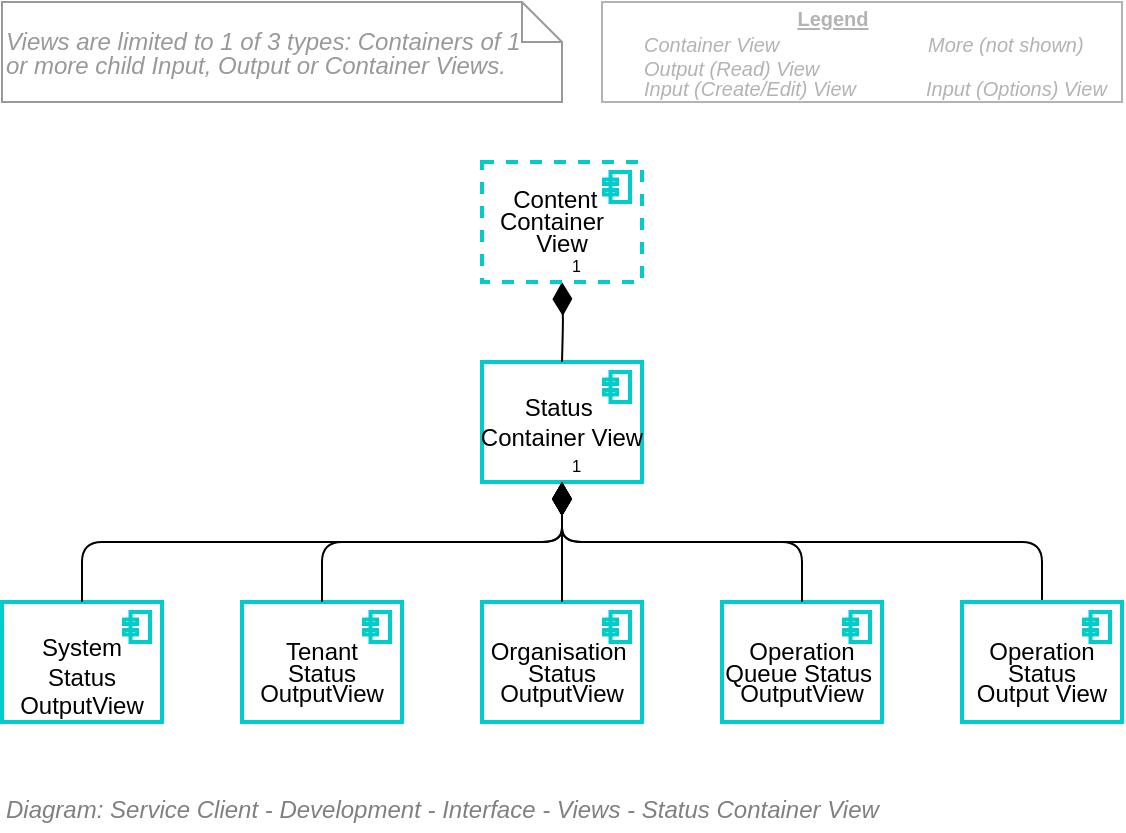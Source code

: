 <mxfile version="20.2.4" type="google"><diagram id="BW8dmv1RI9M9Gy8yXF0S" name="Page-1"><mxGraphModel grid="1" page="1" gridSize="10" guides="1" tooltips="1" connect="1" arrows="1" fold="1" pageScale="1" pageWidth="827" pageHeight="1169" math="0" shadow="0"><root><mxCell id="0"/><mxCell id="1" parent="0"/><mxCell id="lXo-IoyVOnELLtJdIGhC-57" value="&lt;p style=&quot;line-height: 90%&quot;&gt;&lt;span style=&quot;font-size: 12px&quot;&gt;&lt;br&gt;Organisation&amp;nbsp;&lt;br style=&quot;font-size: 12px&quot;&gt;Status&lt;br style=&quot;font-size: 12px&quot;&gt;&lt;/span&gt;&lt;span style=&quot;font-size: 12px&quot;&gt;Output&lt;/span&gt;&lt;span style=&quot;font-size: 12px&quot;&gt;View&lt;br style=&quot;font-size: 12px&quot;&gt;&lt;/span&gt;&lt;/p&gt;" style="html=1;outlineConnect=0;whiteSpace=wrap;fillColor=none;strokeColor=#00CCCC;shape=mxgraph.archimate3.application;appType=comp;archiType=square;fontSize=12;strokeWidth=2;" vertex="1" parent="1"><mxGeometry x="360" y="480" width="80" height="60" as="geometry"/></mxCell><mxCell id="lXo-IoyVOnELLtJdIGhC-58" value="&lt;span style=&quot;font-size: 12px;&quot;&gt;Status&amp;nbsp;&lt;br style=&quot;font-size: 12px;&quot;&gt;&lt;/span&gt;&lt;span style=&quot;font-size: 12px;&quot;&gt;Container&amp;nbsp;&lt;/span&gt;&lt;span style=&quot;font-size: 12px;&quot;&gt;View&lt;br style=&quot;font-size: 12px;&quot;&gt;&lt;/span&gt;" style="html=1;outlineConnect=0;whiteSpace=wrap;fillColor=none;strokeColor=#00CCCC;shape=mxgraph.archimate3.application;appType=comp;archiType=square;fontSize=12;verticalAlign=middle;container=1;collapsible=0;strokeWidth=2;" vertex="1" parent="1"><mxGeometry x="360" y="360" width="80" height="60" as="geometry"/></mxCell><mxCell id="lXo-IoyVOnELLtJdIGhC-59" value="&lt;span style=&quot;font-size: 12px ; line-height: 90%&quot;&gt;&lt;br&gt;System&lt;br style=&quot;font-size: 12px&quot;&gt;Status&lt;br style=&quot;font-size: 12px&quot;&gt;OutputView&lt;br style=&quot;font-size: 12px&quot;&gt;&lt;/span&gt;" style="html=1;outlineConnect=0;whiteSpace=wrap;fillColor=none;strokeColor=#00CCCC;shape=mxgraph.archimate3.application;appType=comp;archiType=square;fontSize=12;strokeWidth=2;verticalAlign=middle;" vertex="1" parent="1"><mxGeometry x="120" y="480" width="80" height="60" as="geometry"/></mxCell><mxCell id="lXo-IoyVOnELLtJdIGhC-60" value="1" style="endArrow=none;html=1;endSize=12;startArrow=diamondThin;startSize=14;startFill=1;edgeStyle=orthogonalEdgeStyle;align=left;verticalAlign=bottom;fontSize=8;exitX=0.5;exitY=1;exitDx=0;exitDy=0;exitPerimeter=0;entryX=0.5;entryY=0;entryDx=0;entryDy=0;entryPerimeter=0;endFill=0;" edge="1" parent="1" source="lXo-IoyVOnELLtJdIGhC-58" target="lXo-IoyVOnELLtJdIGhC-59"><mxGeometry x="-1" y="3" relative="1" as="geometry"><mxPoint x="250" y="540" as="sourcePoint"/><mxPoint x="410" y="540" as="targetPoint"/><Array as="points"><mxPoint x="400" y="450"/><mxPoint x="160" y="450"/></Array></mxGeometry></mxCell><mxCell id="lXo-IoyVOnELLtJdIGhC-61" value="&lt;p style=&quot;line-height: 90%&quot;&gt;&lt;span style=&quot;font-size: 12px&quot;&gt;&lt;br&gt;Tenant &lt;br style=&quot;font-size: 12px&quot;&gt;Status&lt;br style=&quot;font-size: 12px&quot;&gt;&lt;/span&gt;&lt;span style=&quot;font-size: 12px&quot;&gt;Output&lt;/span&gt;&lt;span style=&quot;font-size: 12px&quot;&gt;View&lt;br style=&quot;font-size: 12px&quot;&gt;&lt;/span&gt;&lt;/p&gt;" style="html=1;outlineConnect=0;whiteSpace=wrap;fillColor=none;strokeColor=#00CCCC;shape=mxgraph.archimate3.application;appType=comp;archiType=square;fontSize=12;strokeWidth=2;" vertex="1" parent="1"><mxGeometry x="240" y="480" width="80" height="60" as="geometry"/></mxCell><mxCell id="lXo-IoyVOnELLtJdIGhC-62" value="1" style="endArrow=none;html=1;endSize=12;startArrow=diamondThin;startSize=14;startFill=1;edgeStyle=orthogonalEdgeStyle;align=left;verticalAlign=bottom;fontSize=8;exitX=0.5;exitY=1;exitDx=0;exitDy=0;exitPerimeter=0;entryX=0.5;entryY=0;entryDx=0;entryDy=0;entryPerimeter=0;endFill=0;" edge="1" parent="1" source="lXo-IoyVOnELLtJdIGhC-58" target="lXo-IoyVOnELLtJdIGhC-61"><mxGeometry x="-1" y="3" relative="1" as="geometry"><mxPoint x="360" y="500" as="sourcePoint"/><mxPoint x="520" y="500" as="targetPoint"/><Array as="points"><mxPoint x="400" y="450"/><mxPoint x="280" y="450"/></Array></mxGeometry></mxCell><mxCell id="lXo-IoyVOnELLtJdIGhC-63" value="&lt;p style=&quot;line-height: 90%&quot;&gt;&lt;span style=&quot;font-size: 12px&quot;&gt;&lt;br&gt;Operation &lt;br style=&quot;font-size: 12px&quot;&gt;Queue Status&amp;nbsp;&lt;br style=&quot;font-size: 12px&quot;&gt;&lt;/span&gt;&lt;span style=&quot;font-size: 12px&quot;&gt;Output&lt;/span&gt;&lt;span style=&quot;font-size: 12px&quot;&gt;View&lt;br style=&quot;font-size: 12px&quot;&gt;&lt;/span&gt;&lt;/p&gt;" style="html=1;outlineConnect=0;whiteSpace=wrap;fillColor=none;strokeColor=#00CCCC;shape=mxgraph.archimate3.application;appType=comp;archiType=square;fontSize=12;strokeWidth=2;" vertex="1" parent="1"><mxGeometry x="480" y="480" width="80" height="60" as="geometry"/></mxCell><mxCell id="lXo-IoyVOnELLtJdIGhC-64" value="1" style="endArrow=none;html=1;endSize=12;startArrow=diamondThin;startSize=14;startFill=1;edgeStyle=orthogonalEdgeStyle;align=left;verticalAlign=bottom;fontSize=8;exitX=0.5;exitY=1;exitDx=0;exitDy=0;exitPerimeter=0;entryX=0.5;entryY=0;entryDx=0;entryDy=0;entryPerimeter=0;endFill=0;" edge="1" parent="1" source="lXo-IoyVOnELLtJdIGhC-58" target="lXo-IoyVOnELLtJdIGhC-63"><mxGeometry x="-1" y="3" relative="1" as="geometry"><mxPoint x="315" y="450" as="sourcePoint"/><mxPoint x="260" y="490" as="targetPoint"/><Array as="points"><mxPoint x="400" y="450"/><mxPoint x="520" y="450"/></Array></mxGeometry></mxCell><mxCell id="lXo-IoyVOnELLtJdIGhC-65" value="1" style="endArrow=none;html=1;endSize=12;startArrow=diamondThin;startSize=14;startFill=1;edgeStyle=orthogonalEdgeStyle;align=left;verticalAlign=bottom;fontSize=8;exitX=0.5;exitY=1;exitDx=0;exitDy=0;exitPerimeter=0;entryX=0.5;entryY=0;entryDx=0;entryDy=0;entryPerimeter=0;endFill=0;" edge="1" parent="1" source="lXo-IoyVOnELLtJdIGhC-58" target="lXo-IoyVOnELLtJdIGhC-67"><mxGeometry x="-1" y="3" relative="1" as="geometry"><mxPoint x="450" y="600" as="sourcePoint"/><mxPoint x="610" y="600" as="targetPoint"/><Array as="points"><mxPoint x="400" y="450"/><mxPoint x="640" y="450"/></Array></mxGeometry></mxCell><mxCell id="lXo-IoyVOnELLtJdIGhC-66" value="1" style="endArrow=none;html=1;endSize=12;startArrow=diamondThin;startSize=14;startFill=1;edgeStyle=orthogonalEdgeStyle;align=left;verticalAlign=bottom;fontSize=8;exitX=0.5;exitY=1;exitDx=0;exitDy=0;exitPerimeter=0;entryX=0.5;entryY=0;entryDx=0;entryDy=0;entryPerimeter=0;endFill=0;" edge="1" parent="1" target="lXo-IoyVOnELLtJdIGhC-58"><mxGeometry x="-1" y="3" relative="1" as="geometry"><mxPoint x="400" y="320" as="sourcePoint"/><mxPoint x="229.862" y="450" as="targetPoint"/><Array as="points"/></mxGeometry></mxCell><mxCell id="lXo-IoyVOnELLtJdIGhC-67" value="&lt;p style=&quot;line-height: 90%&quot;&gt;&lt;span style=&quot;font-size: 12px&quot;&gt;&lt;br&gt;Operation &lt;br style=&quot;font-size: 12px&quot;&gt;Status&lt;br style=&quot;font-size: 12px&quot;&gt;&lt;/span&gt;&lt;span style=&quot;font-size: 12px&quot;&gt;Output&amp;nbsp;&lt;/span&gt;&lt;span style=&quot;font-size: 12px&quot;&gt;View&lt;br style=&quot;font-size: 12px&quot;&gt;&lt;/span&gt;&lt;/p&gt;" style="html=1;outlineConnect=0;whiteSpace=wrap;fillColor=none;strokeColor=#00CCCC;shape=mxgraph.archimate3.application;appType=comp;archiType=square;fontSize=12;strokeWidth=2;verticalAlign=middle;" vertex="1" parent="1"><mxGeometry x="600" y="480" width="80" height="60" as="geometry"/></mxCell><mxCell id="lXo-IoyVOnELLtJdIGhC-68" value="" style="shape=image;html=1;verticalAlign=top;verticalLabelPosition=bottom;labelBackgroundColor=#ffffff;imageAspect=0;aspect=fixed;image=https://cdn1.iconfinder.com/data/icons/essential-pack-3/24/82.output-128.png;strokeColor=#00CCCC;strokeWidth=2;fillColor=none;fontSize=12;align=left;" vertex="1" parent="1"><mxGeometry x="120" y="480" width="20" height="20" as="geometry"/></mxCell><mxCell id="lXo-IoyVOnELLtJdIGhC-69" value="" style="shape=image;html=1;verticalAlign=top;verticalLabelPosition=bottom;labelBackgroundColor=#ffffff;imageAspect=0;aspect=fixed;image=https://cdn1.iconfinder.com/data/icons/essential-pack-3/24/82.output-128.png;strokeColor=#00CCCC;strokeWidth=2;fillColor=none;fontSize=12;align=left;" vertex="1" parent="1"><mxGeometry x="240" y="480" width="20" height="20" as="geometry"/></mxCell><mxCell id="lXo-IoyVOnELLtJdIGhC-70" value="" style="shape=image;html=1;verticalAlign=top;verticalLabelPosition=bottom;labelBackgroundColor=#ffffff;imageAspect=0;aspect=fixed;image=https://cdn1.iconfinder.com/data/icons/essential-pack-3/24/82.output-128.png;strokeColor=#00CCCC;strokeWidth=2;fillColor=none;fontSize=12;align=left;" vertex="1" parent="1"><mxGeometry x="360" y="480" width="20" height="20" as="geometry"/></mxCell><mxCell id="lXo-IoyVOnELLtJdIGhC-71" value="1" style="endArrow=none;html=1;endSize=12;startArrow=diamondThin;startSize=14;startFill=1;edgeStyle=orthogonalEdgeStyle;align=left;verticalAlign=bottom;fontSize=8;exitX=0.5;exitY=1;exitDx=0;exitDy=0;exitPerimeter=0;entryX=0.5;entryY=0;entryDx=0;entryDy=0;entryPerimeter=0;endFill=0;" edge="1" parent="1" source="lXo-IoyVOnELLtJdIGhC-58" target="lXo-IoyVOnELLtJdIGhC-57"><mxGeometry x="-1" y="3" relative="1" as="geometry"><mxPoint x="410" y="430" as="sourcePoint"/><mxPoint x="530" y="490" as="targetPoint"/><Array as="points"><mxPoint x="400" y="440"/><mxPoint x="400" y="440"/></Array></mxGeometry></mxCell><mxCell id="lXo-IoyVOnELLtJdIGhC-72" value="&lt;p style=&quot;line-height: 90% ; font-size: 12px&quot;&gt;&lt;span style=&quot;font-size: 12px&quot;&gt;Content&amp;nbsp;&amp;nbsp;&lt;br style=&quot;font-size: 12px&quot;&gt;&lt;/span&gt;&lt;span style=&quot;font-size: 12px&quot;&gt;Container&amp;nbsp; &amp;nbsp;&lt;br style=&quot;font-size: 12px&quot;&gt;&lt;/span&gt;&lt;span style=&quot;font-size: 12px&quot;&gt;View&lt;br style=&quot;font-size: 12px&quot;&gt;&lt;/span&gt;&lt;/p&gt;" style="html=1;outlineConnect=0;whiteSpace=wrap;fillColor=none;strokeColor=#00CCCC;shape=mxgraph.archimate3.application;appType=comp;archiType=square;fontSize=12;verticalAlign=middle;container=1;collapsible=0;strokeWidth=2;dashed=1;" vertex="1" parent="1"><mxGeometry x="360" y="260" width="80" height="60" as="geometry"/></mxCell><mxCell id="lXo-IoyVOnELLtJdIGhC-73" value="" style="shape=image;html=1;verticalAlign=top;verticalLabelPosition=bottom;labelBackgroundColor=#ffffff;imageAspect=0;aspect=fixed;image=https://cdn1.iconfinder.com/data/icons/material-core/18/check-box-outline-blank-128.png;strokeColor=#00CCCC;strokeWidth=2;fillColor=none;fontSize=12;align=left;" vertex="1" parent="lXo-IoyVOnELLtJdIGhC-72"><mxGeometry width="20" height="20" as="geometry"/></mxCell><mxCell id="lXo-IoyVOnELLtJdIGhC-74" value="" style="shape=image;html=1;verticalAlign=top;verticalLabelPosition=bottom;labelBackgroundColor=#ffffff;imageAspect=0;aspect=fixed;image=https://cdn2.iconfinder.com/data/icons/font-awesome/1792/ellipsis-h-128.png;strokeColor=#000000;strokeWidth=3;fillColor=#99FFFF;fontSize=12;fontColor=#000000;opacity=30;align=left;" vertex="1" parent="lXo-IoyVOnELLtJdIGhC-72"><mxGeometry y="40" width="20" height="20" as="geometry"/></mxCell><mxCell id="lXo-IoyVOnELLtJdIGhC-75" value="" style="rounded=0;whiteSpace=wrap;html=1;fontSize=10;align=left;container=1;collapsible=0;fontColor=#B3B3B3;strokeColor=#B3B3B3;" vertex="1" parent="1"><mxGeometry x="420" y="180" width="260" height="50" as="geometry"/></mxCell><mxCell id="lXo-IoyVOnELLtJdIGhC-76" value="Container View" style="text;html=1;strokeColor=none;fillColor=none;align=left;verticalAlign=middle;whiteSpace=wrap;rounded=0;fontSize=10;fontStyle=2;fontColor=#B3B3B3;" vertex="1" parent="lXo-IoyVOnELLtJdIGhC-75"><mxGeometry x="18.811" y="16.667" width="111.189" height="8.333" as="geometry"/></mxCell><mxCell id="lXo-IoyVOnELLtJdIGhC-77" value="Output (Read) View" style="text;html=1;strokeColor=none;fillColor=none;align=left;verticalAlign=middle;whiteSpace=wrap;rounded=0;fontSize=10;fontStyle=2;fontColor=#B3B3B3;" vertex="1" parent="lXo-IoyVOnELLtJdIGhC-75"><mxGeometry x="18.806" y="30.0" width="111.194" height="6.33" as="geometry"/></mxCell><mxCell id="lXo-IoyVOnELLtJdIGhC-78" value="Input (Create/Edit) View" style="text;html=1;strokeColor=none;fillColor=none;align=left;verticalAlign=middle;whiteSpace=wrap;rounded=0;fontSize=10;fontStyle=2;fontColor=#B3B3B3;" vertex="1" parent="lXo-IoyVOnELLtJdIGhC-75"><mxGeometry x="18.811" y="39.333" width="111.189" height="8.333" as="geometry"/></mxCell><mxCell id="lXo-IoyVOnELLtJdIGhC-79" value="Legend" style="text;html=1;strokeColor=none;fillColor=none;align=center;verticalAlign=middle;whiteSpace=wrap;rounded=0;fontSize=10;fontStyle=5;fontColor=#B3B3B3;" vertex="1" parent="lXo-IoyVOnELLtJdIGhC-75"><mxGeometry x="28.805" width="172.828" height="16.667" as="geometry"/></mxCell><mxCell id="lXo-IoyVOnELLtJdIGhC-80" value="" style="shape=image;html=1;verticalAlign=top;verticalLabelPosition=bottom;labelBackgroundColor=#ffffff;imageAspect=0;aspect=fixed;image=https://cdn1.iconfinder.com/data/icons/material-core/18/check-box-outline-blank-128.png;strokeColor=#00CCCC;strokeWidth=2;fillColor=none;fontSize=12;align=left;" vertex="1" parent="lXo-IoyVOnELLtJdIGhC-75"><mxGeometry x="3.498" y="15.83" width="10.0" height="10.0" as="geometry"/></mxCell><mxCell id="lXo-IoyVOnELLtJdIGhC-81" value="" style="shape=image;html=1;verticalAlign=top;verticalLabelPosition=bottom;labelBackgroundColor=#ffffff;imageAspect=0;aspect=fixed;image=https://cdn3.iconfinder.com/data/icons/arrow-and-interface-4/28/input-2-128.png;strokeColor=#00CCCC;strokeWidth=2;fillColor=none;fontSize=12;align=left;" vertex="1" parent="lXo-IoyVOnELLtJdIGhC-75"><mxGeometry x="3.498" y="39.33" width="10.0" height="10.0" as="geometry"/></mxCell><mxCell id="lXo-IoyVOnELLtJdIGhC-82" value="" style="shape=image;html=1;verticalAlign=top;verticalLabelPosition=bottom;labelBackgroundColor=#ffffff;imageAspect=0;aspect=fixed;image=https://cdn1.iconfinder.com/data/icons/essential-pack-3/24/82.output-128.png;strokeColor=#00CCCC;strokeWidth=2;fillColor=none;fontSize=12;align=left;" vertex="1" parent="lXo-IoyVOnELLtJdIGhC-75"><mxGeometry x="3.498" y="28.17" width="10.0" height="10.0" as="geometry"/></mxCell><mxCell id="lXo-IoyVOnELLtJdIGhC-83" value="" style="shape=image;html=1;verticalAlign=top;verticalLabelPosition=bottom;labelBackgroundColor=#ffffff;imageAspect=0;aspect=fixed;image=https://cdn2.iconfinder.com/data/icons/font-awesome/1792/ellipsis-h-128.png;strokeColor=#000000;strokeWidth=2;fillColor=#D4E1F5;fontSize=12;fontColor=#000000;opacity=80;align=left;" vertex="1" parent="lXo-IoyVOnELLtJdIGhC-75"><mxGeometry x="141.667" y="17.0" width="10.0" height="10.0" as="geometry"/></mxCell><mxCell id="lXo-IoyVOnELLtJdIGhC-84" value="More (not shown)" style="text;html=1;strokeColor=none;fillColor=none;align=left;verticalAlign=middle;whiteSpace=wrap;rounded=0;fontSize=10;fontStyle=2;fontColor=#B3B3B3;" vertex="1" parent="lXo-IoyVOnELLtJdIGhC-75"><mxGeometry x="161.481" y="18.0" width="98.519" height="6.67" as="geometry"/></mxCell><mxCell id="lXo-IoyVOnELLtJdIGhC-85" value="" style="shape=image;html=1;verticalAlign=top;verticalLabelPosition=bottom;labelBackgroundColor=none;imageAspect=0;aspect=fixed;image=https://cdn4.iconfinder.com/data/icons/free-ui/64/v-35-128.png;strokeColor=#000000;strokeWidth=3;fillColor=#99FFFF;fontSize=12;fontColor=#000000;align=left;" vertex="1" parent="lXo-IoyVOnELLtJdIGhC-75"><mxGeometry x="141.667" y="38.0" width="10.0" height="10.0" as="geometry"/></mxCell><mxCell id="lXo-IoyVOnELLtJdIGhC-86" value="Input (Options) View" style="text;html=1;strokeColor=none;fillColor=none;align=left;verticalAlign=middle;whiteSpace=wrap;rounded=0;fontSize=10;fontStyle=2;fontColor=#B3B3B3;" vertex="1" parent="lXo-IoyVOnELLtJdIGhC-75"><mxGeometry x="160.003" y="40.0" width="98.519" height="6.67" as="geometry"/></mxCell><mxCell id="lXo-IoyVOnELLtJdIGhC-87" value="" style="group;spacingRight=21;" connectable="0" vertex="1" parent="1"><mxGeometry x="120" y="180" width="560" height="50" as="geometry"/></mxCell><UserObject label="&lt;p style=&quot;line-height: 100%&quot;&gt;Views are limited to 1 of 3 types: Containers of 1 or more child Input, Output or Container Views.&lt;/p&gt;" link="https://drive.google.com/file/d/1oMV0IeGAAscQwm4mQmpwyKH3BHNU0Zv-/view?usp=sharing" id="lXo-IoyVOnELLtJdIGhC-88"><mxCell style="shape=note;size=20;whiteSpace=wrap;html=1;strokeWidth=1;fillColor=none;fontSize=12;align=left;fontStyle=2;strokeColor=#999999;fontColor=#999999;spacingRight=8;verticalAlign=middle;" vertex="1" parent="lXo-IoyVOnELLtJdIGhC-87"><mxGeometry width="280" height="50" as="geometry"/></mxCell></UserObject><mxCell id="lXo-IoyVOnELLtJdIGhC-89" value="" style="shape=image;html=1;verticalAlign=top;verticalLabelPosition=bottom;labelBackgroundColor=#ffffff;imageAspect=0;aspect=fixed;image=https://cdn1.iconfinder.com/data/icons/hawcons/32/700315-icon-72-lightning-128.png;strokeColor=#000000;strokeWidth=3;fillColor=#99FFFF;fontSize=12;fontColor=#000000;align=left;" vertex="1" parent="1"><mxGeometry x="300" y="540" width="20" height="20" as="geometry"/></mxCell><mxCell id="lXo-IoyVOnELLtJdIGhC-90" value="" style="shape=image;html=1;verticalAlign=top;verticalLabelPosition=bottom;labelBackgroundColor=#ffffff;imageAspect=0;aspect=fixed;image=https://cdn1.iconfinder.com/data/icons/hawcons/32/700315-icon-72-lightning-128.png;strokeColor=#000000;strokeWidth=3;fillColor=#99FFFF;fontSize=12;fontColor=#000000;align=left;" vertex="1" parent="1"><mxGeometry x="180" y="540" width="20" height="20" as="geometry"/></mxCell><mxCell id="lXo-IoyVOnELLtJdIGhC-91" value="" style="shape=image;html=1;verticalAlign=top;verticalLabelPosition=bottom;labelBackgroundColor=#ffffff;imageAspect=0;aspect=fixed;image=https://cdn1.iconfinder.com/data/icons/hawcons/32/700315-icon-72-lightning-128.png;strokeColor=#000000;strokeWidth=3;fillColor=#99FFFF;fontSize=12;fontColor=#000000;align=left;" vertex="1" parent="1"><mxGeometry x="420" y="540" width="20" height="20" as="geometry"/></mxCell><mxCell id="lXo-IoyVOnELLtJdIGhC-92" value="" style="shape=image;html=1;verticalAlign=top;verticalLabelPosition=bottom;labelBackgroundColor=#ffffff;imageAspect=0;aspect=fixed;image=https://cdn1.iconfinder.com/data/icons/hawcons/32/700315-icon-72-lightning-128.png;strokeColor=#000000;strokeWidth=3;fillColor=#99FFFF;fontSize=12;fontColor=#000000;align=left;" vertex="1" parent="1"><mxGeometry x="540" y="540" width="20" height="20" as="geometry"/></mxCell><mxCell id="lXo-IoyVOnELLtJdIGhC-93" value="" style="shape=image;html=1;verticalAlign=top;verticalLabelPosition=bottom;labelBackgroundColor=#ffffff;imageAspect=0;aspect=fixed;image=https://cdn1.iconfinder.com/data/icons/hawcons/32/700315-icon-72-lightning-128.png;strokeColor=#000000;strokeWidth=3;fillColor=#99FFFF;fontSize=12;fontColor=#000000;align=left;" vertex="1" parent="1"><mxGeometry x="660" y="540" width="20" height="20" as="geometry"/></mxCell><mxCell id="lXo-IoyVOnELLtJdIGhC-94" value="&lt;font style=&quot;font-size: 12px&quot;&gt;Diagram: Service Client - Development - Interface - Views -&amp;nbsp;&lt;/font&gt;Status Container View" style="text;strokeColor=none;fillColor=none;html=1;fontSize=12;fontStyle=2;verticalAlign=middle;align=left;shadow=0;glass=0;comic=0;opacity=30;fontColor=#808080;" vertex="1" parent="1"><mxGeometry x="120" y="574.1" width="560" height="20" as="geometry"/></mxCell><mxCell id="lXo-IoyVOnELLtJdIGhC-95" value="" style="shape=image;html=1;verticalAlign=top;verticalLabelPosition=bottom;labelBackgroundColor=#ffffff;imageAspect=0;aspect=fixed;image=https://cdn1.iconfinder.com/data/icons/essential-pack-3/24/82.output-128.png;strokeColor=#00CCCC;strokeWidth=2;fillColor=none;fontSize=12;align=left;" vertex="1" parent="1"><mxGeometry x="480" y="480" width="20" height="20" as="geometry"/></mxCell><mxCell id="lXo-IoyVOnELLtJdIGhC-96" value="" style="shape=image;html=1;verticalAlign=top;verticalLabelPosition=bottom;labelBackgroundColor=#ffffff;imageAspect=0;aspect=fixed;image=https://cdn1.iconfinder.com/data/icons/essential-pack-3/24/82.output-128.png;strokeColor=#00CCCC;strokeWidth=2;fillColor=none;fontSize=12;align=left;" vertex="1" parent="1"><mxGeometry x="600" y="480" width="20" height="20" as="geometry"/></mxCell><mxCell id="lXo-IoyVOnELLtJdIGhC-97" value="" style="shape=image;html=1;verticalAlign=top;verticalLabelPosition=bottom;labelBackgroundColor=#ffffff;imageAspect=0;aspect=fixed;image=https://cdn1.iconfinder.com/data/icons/material-core/18/check-box-outline-blank-128.png;strokeColor=#00CCCC;strokeWidth=2;fillColor=none;fontSize=12;align=left;" vertex="1" parent="1"><mxGeometry x="360" y="360" width="20" height="20" as="geometry"/></mxCell></root></mxGraphModel></diagram></mxfile>